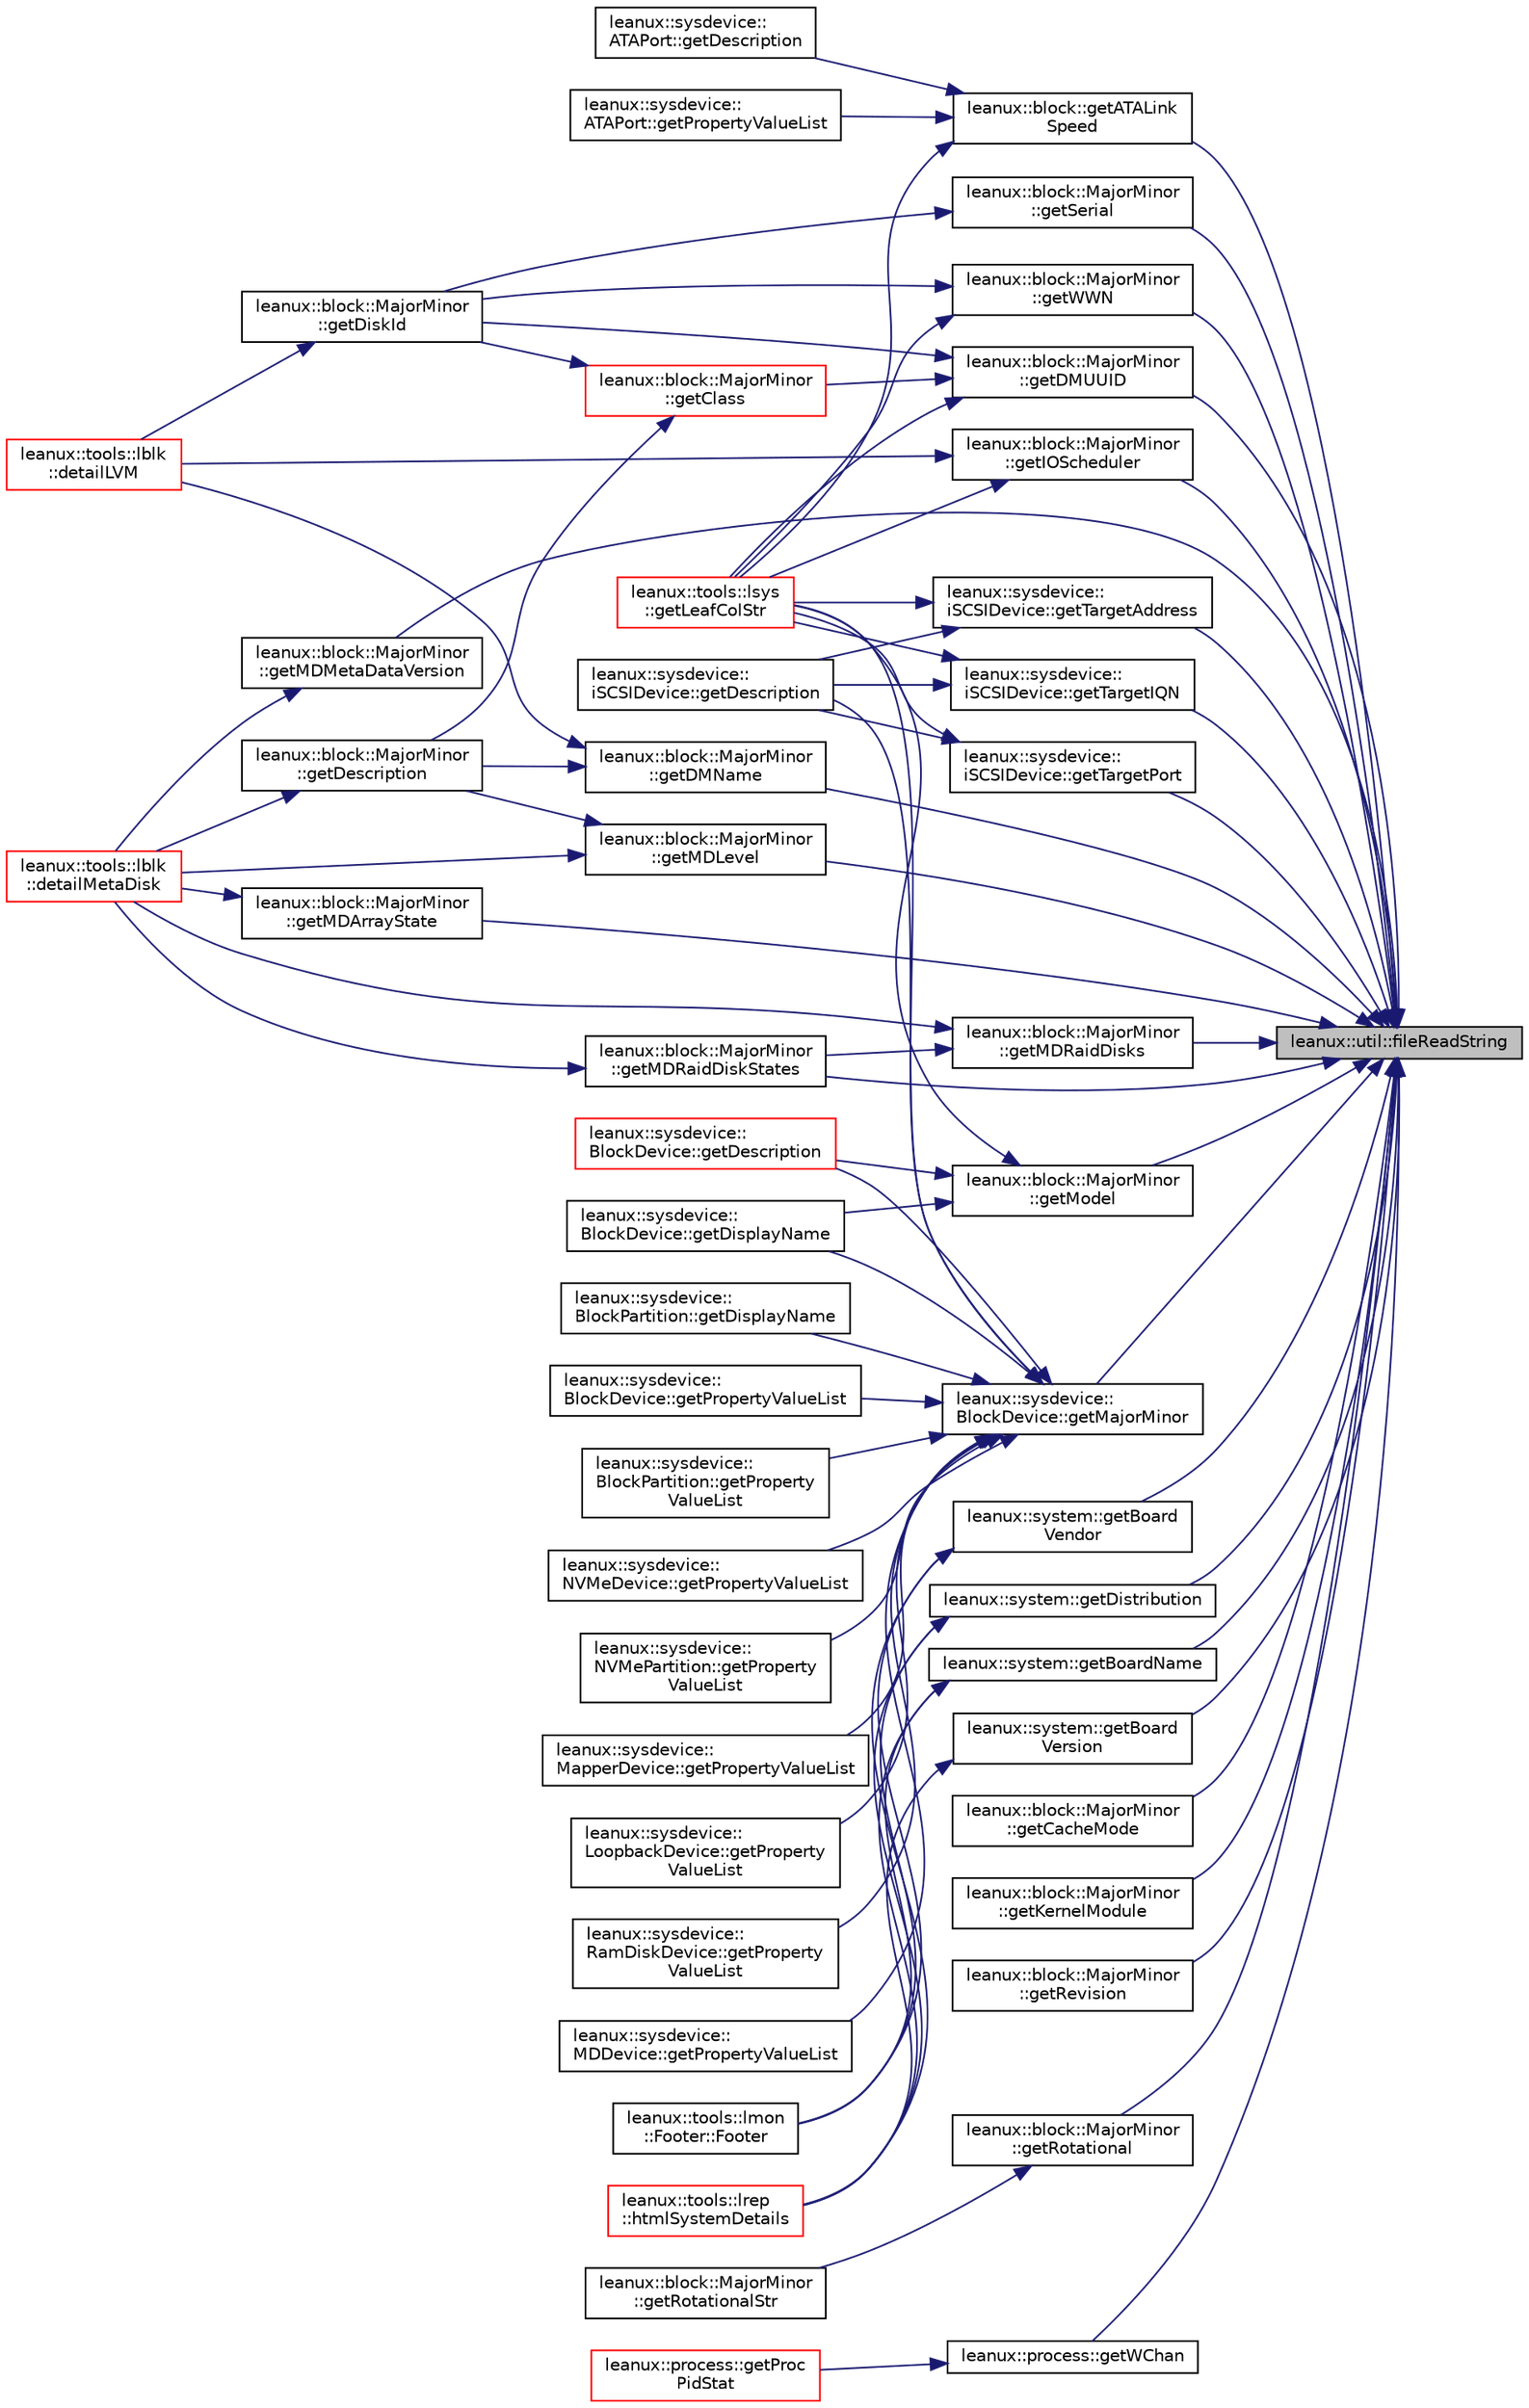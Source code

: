 digraph "leanux::util::fileReadString"
{
 // LATEX_PDF_SIZE
  bgcolor="transparent";
  edge [fontname="Helvetica",fontsize="10",labelfontname="Helvetica",labelfontsize="10"];
  node [fontname="Helvetica",fontsize="10",shape=record];
  rankdir="RL";
  Node1 [label="leanux::util::fileReadString",height=0.2,width=0.4,color="black", fillcolor="grey75", style="filled", fontcolor="black",tooltip="read the file as a single string."];
  Node1 -> Node2 [dir="back",color="midnightblue",fontsize="10",style="solid",fontname="Helvetica"];
  Node2 [label="leanux::block::getATALink\lSpeed",height=0.2,width=0.4,color="black",URL="$namespaceleanux_1_1block.html#ab20a8824019f463ba684c0cfadfd7117",tooltip="Get the ATA port link speed."];
  Node2 -> Node3 [dir="back",color="midnightblue",fontsize="10",style="solid",fontname="Helvetica"];
  Node3 [label="leanux::sysdevice::\lATAPort::getDescription",height=0.2,width=0.4,color="black",URL="$classleanux_1_1sysdevice_1_1ATAPort.html#aa4999781a141405074f4f7aecb1a5702",tooltip="Get a human readable description of this SysDevice."];
  Node2 -> Node4 [dir="back",color="midnightblue",fontsize="10",style="solid",fontname="Helvetica"];
  Node4 [label="leanux::tools::lsys\l::getLeafColStr",height=0.2,width=0.4,color="red",URL="$namespaceleanux_1_1tools_1_1lsys.html#a4a56050ff78d8c77b6a699ff6d5aea50",tooltip="get named field attributes for the SysDevice."];
  Node2 -> Node9 [dir="back",color="midnightblue",fontsize="10",style="solid",fontname="Helvetica"];
  Node9 [label="leanux::sysdevice::\lATAPort::getPropertyValueList",height=0.2,width=0.4,color="black",URL="$classleanux_1_1sysdevice_1_1ATAPort.html#a726d252b0be10fe77bfd10bf12421ed3",tooltip=" "];
  Node1 -> Node10 [dir="back",color="midnightblue",fontsize="10",style="solid",fontname="Helvetica"];
  Node10 [label="leanux::system::getBoardName",height=0.2,width=0.4,color="black",URL="$namespaceleanux_1_1system.html#a166614bb486e675664d9198252b369e8",tooltip="Get the name of the system board."];
  Node10 -> Node11 [dir="back",color="midnightblue",fontsize="10",style="solid",fontname="Helvetica"];
  Node11 [label="leanux::tools::lmon\l::Footer::Footer",height=0.2,width=0.4,color="black",URL="$classleanux_1_1tools_1_1lmon_1_1Footer.html#a5fd79b07f7441318e0a842b4b3024ee9",tooltip="Construct a Footer."];
  Node10 -> Node12 [dir="back",color="midnightblue",fontsize="10",style="solid",fontname="Helvetica"];
  Node12 [label="leanux::tools::lrep\l::htmlSystemDetails",height=0.2,width=0.4,color="red",URL="$namespaceleanux_1_1tools_1_1lrep.html#aa664245209dbbb081139c961a4c6d878",tooltip="generate system details html."];
  Node1 -> Node15 [dir="back",color="midnightblue",fontsize="10",style="solid",fontname="Helvetica"];
  Node15 [label="leanux::system::getBoard\lVendor",height=0.2,width=0.4,color="black",URL="$namespaceleanux_1_1system.html#a932c997ac7eb8d186eb7b895be98f8b6",tooltip="Get the vendor of the system board."];
  Node15 -> Node11 [dir="back",color="midnightblue",fontsize="10",style="solid",fontname="Helvetica"];
  Node15 -> Node12 [dir="back",color="midnightblue",fontsize="10",style="solid",fontname="Helvetica"];
  Node1 -> Node16 [dir="back",color="midnightblue",fontsize="10",style="solid",fontname="Helvetica"];
  Node16 [label="leanux::system::getBoard\lVersion",height=0.2,width=0.4,color="black",URL="$namespaceleanux_1_1system.html#aae2a6813121fc783d79dad8e28b2d786",tooltip="Get the version of the system board."];
  Node16 -> Node12 [dir="back",color="midnightblue",fontsize="10",style="solid",fontname="Helvetica"];
  Node1 -> Node17 [dir="back",color="midnightblue",fontsize="10",style="solid",fontname="Helvetica"];
  Node17 [label="leanux::block::MajorMinor\l::getCacheMode",height=0.2,width=0.4,color="black",URL="$classleanux_1_1block_1_1MajorMinor.html#a45064f081756fce365d620aba5e73481",tooltip="get the SCSI disk caching mode (write back/write through)."];
  Node1 -> Node18 [dir="back",color="midnightblue",fontsize="10",style="solid",fontname="Helvetica"];
  Node18 [label="leanux::system::getDistribution",height=0.2,width=0.4,color="black",URL="$namespaceleanux_1_1system.html#a87f3cc1d1be026345c1be58546e5a74b",tooltip="Detect the GNU/Linux distribution."];
  Node18 -> Node11 [dir="back",color="midnightblue",fontsize="10",style="solid",fontname="Helvetica"];
  Node18 -> Node12 [dir="back",color="midnightblue",fontsize="10",style="solid",fontname="Helvetica"];
  Node1 -> Node19 [dir="back",color="midnightblue",fontsize="10",style="solid",fontname="Helvetica"];
  Node19 [label="leanux::block::MajorMinor\l::getDMName",height=0.2,width=0.4,color="black",URL="$classleanux_1_1block_1_1MajorMinor.html#ac55fb06648c92ded4eacf29800faef83",tooltip="return the device dm name (or an empty string if not a dm device)"];
  Node19 -> Node20 [dir="back",color="midnightblue",fontsize="10",style="solid",fontname="Helvetica"];
  Node20 [label="leanux::tools::lblk\l::detailLVM",height=0.2,width=0.4,color="red",URL="$namespaceleanux_1_1tools_1_1lblk.html#ac57ae7d9a91a4259052d4ae1da5a36a2",tooltip="Write LVM details."];
  Node19 -> Node24 [dir="back",color="midnightblue",fontsize="10",style="solid",fontname="Helvetica"];
  Node24 [label="leanux::block::MajorMinor\l::getDescription",height=0.2,width=0.4,color="black",URL="$classleanux_1_1block_1_1MajorMinor.html#a26a2363b1eea927b6ebb4aad44dea876",tooltip="Get a pretty-print description for the device."];
  Node24 -> Node25 [dir="back",color="midnightblue",fontsize="10",style="solid",fontname="Helvetica"];
  Node25 [label="leanux::tools::lblk\l::detailMetaDisk",height=0.2,width=0.4,color="red",URL="$namespaceleanux_1_1tools_1_1lblk.html#a3ed79ca6c9f478be774a6d9f4a4cb016",tooltip="Write MetaDisk details."];
  Node1 -> Node26 [dir="back",color="midnightblue",fontsize="10",style="solid",fontname="Helvetica"];
  Node26 [label="leanux::block::MajorMinor\l::getDMUUID",height=0.2,width=0.4,color="black",URL="$classleanux_1_1block_1_1MajorMinor.html#a211f6f6595c83289600887d41d394742",tooltip="return the device dm uuid (or an empty string if not a dm device)"];
  Node26 -> Node27 [dir="back",color="midnightblue",fontsize="10",style="solid",fontname="Helvetica"];
  Node27 [label="leanux::block::MajorMinor\l::getClass",height=0.2,width=0.4,color="red",URL="$classleanux_1_1block_1_1MajorMinor.html#ad8b93c3f6fc290008c2025e5e3d42eb5",tooltip="Get the DeviceClass for a MajorMinor."];
  Node27 -> Node24 [dir="back",color="midnightblue",fontsize="10",style="solid",fontname="Helvetica"];
  Node27 -> Node31 [dir="back",color="midnightblue",fontsize="10",style="solid",fontname="Helvetica"];
  Node31 [label="leanux::block::MajorMinor\l::getDiskId",height=0.2,width=0.4,color="black",URL="$classleanux_1_1block_1_1MajorMinor.html#a52999f02212469e3e0e74760d7637470",tooltip="Retrieve a string identifying a disk on a best-efffort basis."];
  Node31 -> Node20 [dir="back",color="midnightblue",fontsize="10",style="solid",fontname="Helvetica"];
  Node26 -> Node31 [dir="back",color="midnightblue",fontsize="10",style="solid",fontname="Helvetica"];
  Node26 -> Node4 [dir="back",color="midnightblue",fontsize="10",style="solid",fontname="Helvetica"];
  Node1 -> Node32 [dir="back",color="midnightblue",fontsize="10",style="solid",fontname="Helvetica"];
  Node32 [label="leanux::block::MajorMinor\l::getIOScheduler",height=0.2,width=0.4,color="black",URL="$classleanux_1_1block_1_1MajorMinor.html#aefbe4f5de2bcdf31cfb0ece97e8e12e7",tooltip="get the IO scheduler (elevator) configured for the device."];
  Node32 -> Node20 [dir="back",color="midnightblue",fontsize="10",style="solid",fontname="Helvetica"];
  Node32 -> Node4 [dir="back",color="midnightblue",fontsize="10",style="solid",fontname="Helvetica"];
  Node1 -> Node33 [dir="back",color="midnightblue",fontsize="10",style="solid",fontname="Helvetica"];
  Node33 [label="leanux::block::MajorMinor\l::getKernelModule",height=0.2,width=0.4,color="black",URL="$classleanux_1_1block_1_1MajorMinor.html#a20f0734c19b3537b0e8b321a82a83f86",tooltip="get the kernel module (driver) used for the block device, such as 'scsi' or 'virtio'."];
  Node1 -> Node34 [dir="back",color="midnightblue",fontsize="10",style="solid",fontname="Helvetica"];
  Node34 [label="leanux::sysdevice::\lBlockDevice::getMajorMinor",height=0.2,width=0.4,color="black",URL="$classleanux_1_1sysdevice_1_1BlockDevice.html#aaed715a73aad1b5f05aaad7906c9ea57",tooltip=" "];
  Node34 -> Node35 [dir="back",color="midnightblue",fontsize="10",style="solid",fontname="Helvetica"];
  Node35 [label="leanux::sysdevice::\lBlockDevice::getDescription",height=0.2,width=0.4,color="red",URL="$classleanux_1_1sysdevice_1_1BlockDevice.html#ac4b9e0008260b83d9c20f8cad7a43ac6",tooltip="Get a human readable description of this SysDevice."];
  Node34 -> Node37 [dir="back",color="midnightblue",fontsize="10",style="solid",fontname="Helvetica"];
  Node37 [label="leanux::sysdevice::\liSCSIDevice::getDescription",height=0.2,width=0.4,color="black",URL="$classleanux_1_1sysdevice_1_1iSCSIDevice.html#a2f46ff48d80ee056fa13e72e9d791c82",tooltip="Get a human readable description of this SysDevice."];
  Node34 -> Node38 [dir="back",color="midnightblue",fontsize="10",style="solid",fontname="Helvetica"];
  Node38 [label="leanux::sysdevice::\lBlockDevice::getDisplayName",height=0.2,width=0.4,color="black",URL="$classleanux_1_1sysdevice_1_1BlockDevice.html#a575120cf630a3eb5e31b493a9260786f",tooltip=" "];
  Node34 -> Node39 [dir="back",color="midnightblue",fontsize="10",style="solid",fontname="Helvetica"];
  Node39 [label="leanux::sysdevice::\lBlockPartition::getDisplayName",height=0.2,width=0.4,color="black",URL="$classleanux_1_1sysdevice_1_1BlockPartition.html#ad6e352ab7210d8d47ad2d59478cf31d8",tooltip=" "];
  Node34 -> Node4 [dir="back",color="midnightblue",fontsize="10",style="solid",fontname="Helvetica"];
  Node34 -> Node40 [dir="back",color="midnightblue",fontsize="10",style="solid",fontname="Helvetica"];
  Node40 [label="leanux::sysdevice::\lBlockDevice::getPropertyValueList",height=0.2,width=0.4,color="black",URL="$classleanux_1_1sysdevice_1_1BlockDevice.html#a591c377c1807e5c333738d24ec3e88ef",tooltip=" "];
  Node34 -> Node41 [dir="back",color="midnightblue",fontsize="10",style="solid",fontname="Helvetica"];
  Node41 [label="leanux::sysdevice::\lBlockPartition::getProperty\lValueList",height=0.2,width=0.4,color="black",URL="$classleanux_1_1sysdevice_1_1BlockPartition.html#ab0933694a58d1f25eb9158f219cf13bb",tooltip=" "];
  Node34 -> Node42 [dir="back",color="midnightblue",fontsize="10",style="solid",fontname="Helvetica"];
  Node42 [label="leanux::sysdevice::\lNVMeDevice::getPropertyValueList",height=0.2,width=0.4,color="black",URL="$classleanux_1_1sysdevice_1_1NVMeDevice.html#ad7e8752666421aa75de8fd7de9a50269",tooltip=" "];
  Node34 -> Node43 [dir="back",color="midnightblue",fontsize="10",style="solid",fontname="Helvetica"];
  Node43 [label="leanux::sysdevice::\lNVMePartition::getProperty\lValueList",height=0.2,width=0.4,color="black",URL="$classleanux_1_1sysdevice_1_1NVMePartition.html#acc2f959ca131c3f4fea3cdf2dcaa3ee7",tooltip=" "];
  Node34 -> Node44 [dir="back",color="midnightblue",fontsize="10",style="solid",fontname="Helvetica"];
  Node44 [label="leanux::sysdevice::\lMapperDevice::getPropertyValueList",height=0.2,width=0.4,color="black",URL="$classleanux_1_1sysdevice_1_1MapperDevice.html#ac1c473120b391ef8c039deba490885c2",tooltip=" "];
  Node34 -> Node45 [dir="back",color="midnightblue",fontsize="10",style="solid",fontname="Helvetica"];
  Node45 [label="leanux::sysdevice::\lLoopbackDevice::getProperty\lValueList",height=0.2,width=0.4,color="black",URL="$classleanux_1_1sysdevice_1_1LoopbackDevice.html#a78a94f35dbb27bf85ffea19b19ab6e9e",tooltip=" "];
  Node34 -> Node46 [dir="back",color="midnightblue",fontsize="10",style="solid",fontname="Helvetica"];
  Node46 [label="leanux::sysdevice::\lRamDiskDevice::getProperty\lValueList",height=0.2,width=0.4,color="black",URL="$classleanux_1_1sysdevice_1_1RamDiskDevice.html#a096f69feac55c9c0c004fa8003f3f5a0",tooltip=" "];
  Node34 -> Node47 [dir="back",color="midnightblue",fontsize="10",style="solid",fontname="Helvetica"];
  Node47 [label="leanux::sysdevice::\lMDDevice::getPropertyValueList",height=0.2,width=0.4,color="black",URL="$classleanux_1_1sysdevice_1_1MDDevice.html#a25f52dff392b1266aeb201b46a41fa0d",tooltip=" "];
  Node1 -> Node48 [dir="back",color="midnightblue",fontsize="10",style="solid",fontname="Helvetica"];
  Node48 [label="leanux::block::MajorMinor\l::getMDArrayState",height=0.2,width=0.4,color="black",URL="$classleanux_1_1block_1_1MajorMinor.html#a69c4cb46b34cbaad06c823ecccb4aa95",tooltip="Get the MD array state, valid for MetaDisk block devices."];
  Node48 -> Node25 [dir="back",color="midnightblue",fontsize="10",style="solid",fontname="Helvetica"];
  Node1 -> Node49 [dir="back",color="midnightblue",fontsize="10",style="solid",fontname="Helvetica"];
  Node49 [label="leanux::block::MajorMinor\l::getMDLevel",height=0.2,width=0.4,color="black",URL="$classleanux_1_1block_1_1MajorMinor.html#a2c3df5e91a598e9078ed6682f2485e85",tooltip="Get the device MetaDisk RAID level or empty if the device is not an MetaDisk."];
  Node49 -> Node25 [dir="back",color="midnightblue",fontsize="10",style="solid",fontname="Helvetica"];
  Node49 -> Node24 [dir="back",color="midnightblue",fontsize="10",style="solid",fontname="Helvetica"];
  Node1 -> Node50 [dir="back",color="midnightblue",fontsize="10",style="solid",fontname="Helvetica"];
  Node50 [label="leanux::block::MajorMinor\l::getMDMetaDataVersion",height=0.2,width=0.4,color="black",URL="$classleanux_1_1block_1_1MajorMinor.html#a24bd8b57018e643a1c8d319f8b919dc2",tooltip="Get the MD metadata version, valid for MetaDisk block devices."];
  Node50 -> Node25 [dir="back",color="midnightblue",fontsize="10",style="solid",fontname="Helvetica"];
  Node1 -> Node51 [dir="back",color="midnightblue",fontsize="10",style="solid",fontname="Helvetica"];
  Node51 [label="leanux::block::MajorMinor\l::getMDRaidDisks",height=0.2,width=0.4,color="black",URL="$classleanux_1_1block_1_1MajorMinor.html#ad5d99ca38ec1da09595471284c8f0781",tooltip="Get the raid disks participating in the MD array specified my MajorMinor."];
  Node51 -> Node25 [dir="back",color="midnightblue",fontsize="10",style="solid",fontname="Helvetica"];
  Node51 -> Node52 [dir="back",color="midnightblue",fontsize="10",style="solid",fontname="Helvetica"];
  Node52 [label="leanux::block::MajorMinor\l::getMDRaidDiskStates",height=0.2,width=0.4,color="black",URL="$classleanux_1_1block_1_1MajorMinor.html#a4d370f09736fa49da191601f235ad3dc",tooltip="Get a string representing raid disk states as seen in /proc/mdstat."];
  Node52 -> Node25 [dir="back",color="midnightblue",fontsize="10",style="solid",fontname="Helvetica"];
  Node1 -> Node52 [dir="back",color="midnightblue",fontsize="10",style="solid",fontname="Helvetica"];
  Node1 -> Node53 [dir="back",color="midnightblue",fontsize="10",style="solid",fontname="Helvetica"];
  Node53 [label="leanux::block::MajorMinor\l::getModel",height=0.2,width=0.4,color="black",URL="$classleanux_1_1block_1_1MajorMinor.html#ac3ebc9c959e865aba4a933e92da45674",tooltip="Get the model for the device."];
  Node53 -> Node35 [dir="back",color="midnightblue",fontsize="10",style="solid",fontname="Helvetica"];
  Node53 -> Node38 [dir="back",color="midnightblue",fontsize="10",style="solid",fontname="Helvetica"];
  Node53 -> Node4 [dir="back",color="midnightblue",fontsize="10",style="solid",fontname="Helvetica"];
  Node1 -> Node54 [dir="back",color="midnightblue",fontsize="10",style="solid",fontname="Helvetica"];
  Node54 [label="leanux::block::MajorMinor\l::getRevision",height=0.2,width=0.4,color="black",URL="$classleanux_1_1block_1_1MajorMinor.html#a48281a7ff9ccab055028ebcd4508e8a8",tooltip="firmware revision of the device"];
  Node1 -> Node55 [dir="back",color="midnightblue",fontsize="10",style="solid",fontname="Helvetica"];
  Node55 [label="leanux::block::MajorMinor\l::getRotational",height=0.2,width=0.4,color="black",URL="$classleanux_1_1block_1_1MajorMinor.html#ae8569c67c7ab725af5c89e8e01011a7b",tooltip="Chech if a disk is mechanical or solid state."];
  Node55 -> Node56 [dir="back",color="midnightblue",fontsize="10",style="solid",fontname="Helvetica"];
  Node56 [label="leanux::block::MajorMinor\l::getRotationalStr",height=0.2,width=0.4,color="black",URL="$classleanux_1_1block_1_1MajorMinor.html#a45b4368a923265b0b2df91226bb5e898",tooltip="Get a descriptive string of the rotational nature of the disk,."];
  Node1 -> Node57 [dir="back",color="midnightblue",fontsize="10",style="solid",fontname="Helvetica"];
  Node57 [label="leanux::block::MajorMinor\l::getSerial",height=0.2,width=0.4,color="black",URL="$classleanux_1_1block_1_1MajorMinor.html#ac25722522d86fe9a2ecbd2528a15561a",tooltip="Get the serial number for the device."];
  Node57 -> Node31 [dir="back",color="midnightblue",fontsize="10",style="solid",fontname="Helvetica"];
  Node1 -> Node58 [dir="back",color="midnightblue",fontsize="10",style="solid",fontname="Helvetica"];
  Node58 [label="leanux::sysdevice::\liSCSIDevice::getTargetAddress",height=0.2,width=0.4,color="black",URL="$classleanux_1_1sysdevice_1_1iSCSIDevice.html#ac27f2f46cf0bc8ae4f42a2186b6a24fb",tooltip=" "];
  Node58 -> Node37 [dir="back",color="midnightblue",fontsize="10",style="solid",fontname="Helvetica"];
  Node58 -> Node4 [dir="back",color="midnightblue",fontsize="10",style="solid",fontname="Helvetica"];
  Node1 -> Node59 [dir="back",color="midnightblue",fontsize="10",style="solid",fontname="Helvetica"];
  Node59 [label="leanux::sysdevice::\liSCSIDevice::getTargetIQN",height=0.2,width=0.4,color="black",URL="$classleanux_1_1sysdevice_1_1iSCSIDevice.html#a4c1ab2cc14e938926e001bedf257113a",tooltip=" "];
  Node59 -> Node37 [dir="back",color="midnightblue",fontsize="10",style="solid",fontname="Helvetica"];
  Node59 -> Node4 [dir="back",color="midnightblue",fontsize="10",style="solid",fontname="Helvetica"];
  Node1 -> Node60 [dir="back",color="midnightblue",fontsize="10",style="solid",fontname="Helvetica"];
  Node60 [label="leanux::sysdevice::\liSCSIDevice::getTargetPort",height=0.2,width=0.4,color="black",URL="$classleanux_1_1sysdevice_1_1iSCSIDevice.html#ac3de0ea047730902b7044e567aaa90cd",tooltip=" "];
  Node60 -> Node37 [dir="back",color="midnightblue",fontsize="10",style="solid",fontname="Helvetica"];
  Node60 -> Node4 [dir="back",color="midnightblue",fontsize="10",style="solid",fontname="Helvetica"];
  Node1 -> Node61 [dir="back",color="midnightblue",fontsize="10",style="solid",fontname="Helvetica"];
  Node61 [label="leanux::process::getWChan",height=0.2,width=0.4,color="black",URL="$namespaceleanux_1_1process.html#ae296bd326d85ba028518123373e431ce",tooltip="get the current kernel channel waited on by the process."];
  Node61 -> Node62 [dir="back",color="midnightblue",fontsize="10",style="solid",fontname="Helvetica"];
  Node62 [label="leanux::process::getProc\lPidStat",height=0.2,width=0.4,color="red",URL="$namespaceleanux_1_1process.html#a6533e64a7e3e102f65df053802c83919",tooltip="Get the ProcPidStat for the pid."];
  Node1 -> Node78 [dir="back",color="midnightblue",fontsize="10",style="solid",fontname="Helvetica"];
  Node78 [label="leanux::block::MajorMinor\l::getWWN",height=0.2,width=0.4,color="black",URL="$classleanux_1_1block_1_1MajorMinor.html#aab3feb649c83cb299c1a4175873b3f74",tooltip="Some block devices do not have a WWN, so there is no guarentee a WWN exists."];
  Node78 -> Node31 [dir="back",color="midnightblue",fontsize="10",style="solid",fontname="Helvetica"];
  Node78 -> Node4 [dir="back",color="midnightblue",fontsize="10",style="solid",fontname="Helvetica"];
}
